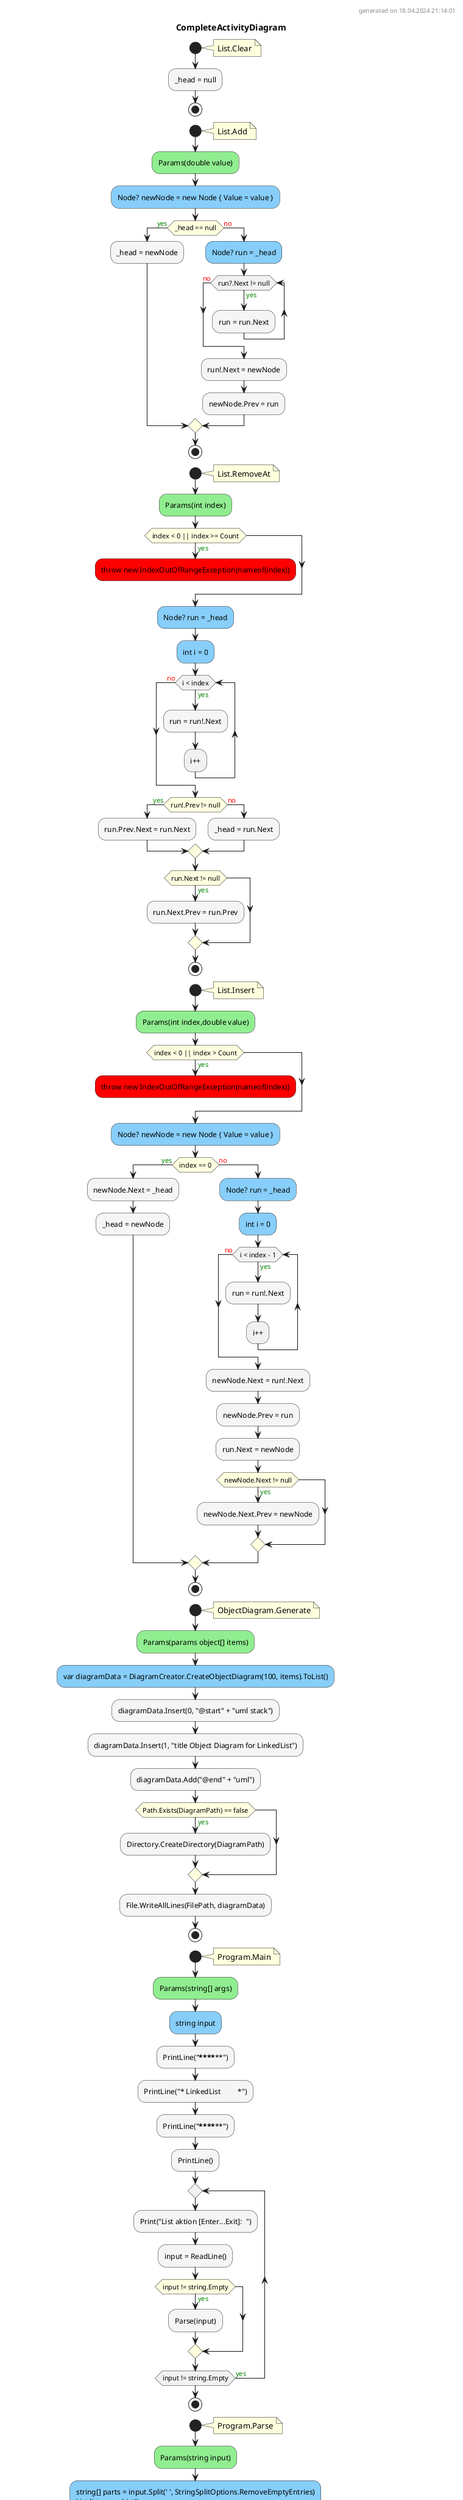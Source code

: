 @startuml CompleteActivityDiagram
header
generated on 18.04.2024 21:14:01
end header
title CompleteActivityDiagram
start
note right:  List.Clear
#WhiteSmoke:_head = null;
stop
start
note right:  List.Add
#LightGreen:Params(double value);
#LightSkyBlue:Node? newNode = new Node { Value = value };
#LightYellow:if (_head == null) then (<color:green>yes)
        #WhiteSmoke:_head = newNode;
    else (<color:red>no)
            #LightSkyBlue:Node? run = _head;
            while (run?.Next != null) is (<color:green>yes)
                    #WhiteSmoke:run = run.Next;
            endwhile (<color:red>no)
            #WhiteSmoke:run!.Next = newNode;
            #WhiteSmoke:newNode.Prev = run;
endif
stop
start
note right:  List.RemoveAt
#LightGreen:Params(int index);
#LightYellow:if (index < 0 || index >= Count) then (<color:green>yes)
        #Red:throw new IndexOutOfRangeException(nameof(index));
        kill
endif
#LightSkyBlue:Node? run = _head;
#LightSkyBlue:int i = 0;
while (i < index) is (<color:green>yes)
        #WhiteSmoke:run = run!.Next;
:i++;
endwhile (<color:red>no)
#LightYellow:if (run!.Prev != null) then (<color:green>yes)
        #WhiteSmoke:run.Prev.Next = run.Next;
    else (<color:red>no)
            #WhiteSmoke:_head = run.Next;
endif
#LightYellow:if (run.Next != null) then (<color:green>yes)
        #WhiteSmoke:run.Next.Prev = run.Prev;
endif
stop
start
note right:  List.Insert
#LightGreen:Params(int index,double value);
#LightYellow:if (index < 0 || index > Count) then (<color:green>yes)
        #Red:throw new IndexOutOfRangeException(nameof(index));
        kill
endif
#LightSkyBlue:Node? newNode = new Node { Value = value };
#LightYellow:if (index == 0) then (<color:green>yes)
        #WhiteSmoke:newNode.Next = _head;
        #WhiteSmoke:_head = newNode;
    else (<color:red>no)
            #LightSkyBlue:Node? run = _head;
            #LightSkyBlue:int i = 0;
            while (i < index - 1) is (<color:green>yes)
                    #WhiteSmoke:run = run!.Next;
            :i++;
            endwhile (<color:red>no)
            #WhiteSmoke:newNode.Next = run!.Next;
            #WhiteSmoke:newNode.Prev = run;
            #WhiteSmoke:run.Next = newNode;
            #LightYellow:if (newNode.Next != null) then (<color:green>yes)
                    #WhiteSmoke:newNode.Next.Prev = newNode;
            endif
endif
stop
start
note right:  ObjectDiagram.Generate
#LightGreen:Params(params object[] items);
#LightSkyBlue:var diagramData = DiagramCreator.CreateObjectDiagram(100, items).ToList();
#WhiteSmoke:diagramData.Insert(0, "@start" + "uml stack");
#WhiteSmoke:diagramData.Insert(1, "title Object Diagram for LinkedList");
#WhiteSmoke:diagramData.Add("@end" + "uml");
#LightYellow:if (Path.Exists(DiagramPath) == false) then (<color:green>yes)
        #WhiteSmoke:Directory.CreateDirectory(DiagramPath);
endif
#WhiteSmoke:File.WriteAllLines(FilePath, diagramData);
stop
start
note right:  Program.Main
#LightGreen:Params(string[] args);
#LightSkyBlue:string input;
#WhiteSmoke:PrintLine("**********************");
#WhiteSmoke:PrintLine("* LinkedList         *");
#WhiteSmoke:PrintLine("**********************");
#WhiteSmoke:PrintLine();
repeat
        #WhiteSmoke:Print("List aktion [Enter...Exit]:  ");
        #WhiteSmoke:input = ReadLine();
        #LightYellow:if (input != string.Empty) then (<color:green>yes)
                #WhiteSmoke:Parse(input);
        endif
repeat while (input != string.Empty) is (<color:green>yes)
stop
start
note right:  Program.Parse
#LightGreen:Params(string input);
#LightSkyBlue:string[] parts = input.Split(' ', StringSplitOptions.RemoveEmptyEntries)\nList list= new List();
#WhiteSmoke:ObjectDiagram.Generate(list);
#LightSkyBlue:int i = 0;
while (i < parts.Length) is (<color:green>yes)
        #LightYellow:if (parts[i] == "a") then (<color:green>yes)
                #WhiteSmoke:list.Add(double.Parse(parts[++i]));
            else (<color:red>no)
                #LightYellow:if (parts[i] == "i") then (<color:green>yes)
                        #LightSkyBlue:int idx = int.Parse(parts[++i]);
                        #LightSkyBlue:double val = double.Parse(parts[++i]);
                        #WhiteSmoke:list.Insert(idx, val);
                    else (<color:red>no)
                        #LightYellow:if (parts[i] == "r") then (<color:green>yes)
                                #LightSkyBlue:int idx = int.Parse(parts[++i]);
                                #WhiteSmoke:list.RemoveAt(idx);
                        endif
                endif
        endif
        #WhiteSmoke:ObjectDiagram.Generate(list);
:i++;
endwhile (<color:red>no)
#WhiteSmoke:list.Clear();
#WhiteSmoke:ObjectDiagram.Generate(list);
stop
footer
generated with the DiagramCreator by Prof.Gehrer
end footer
@enduml
